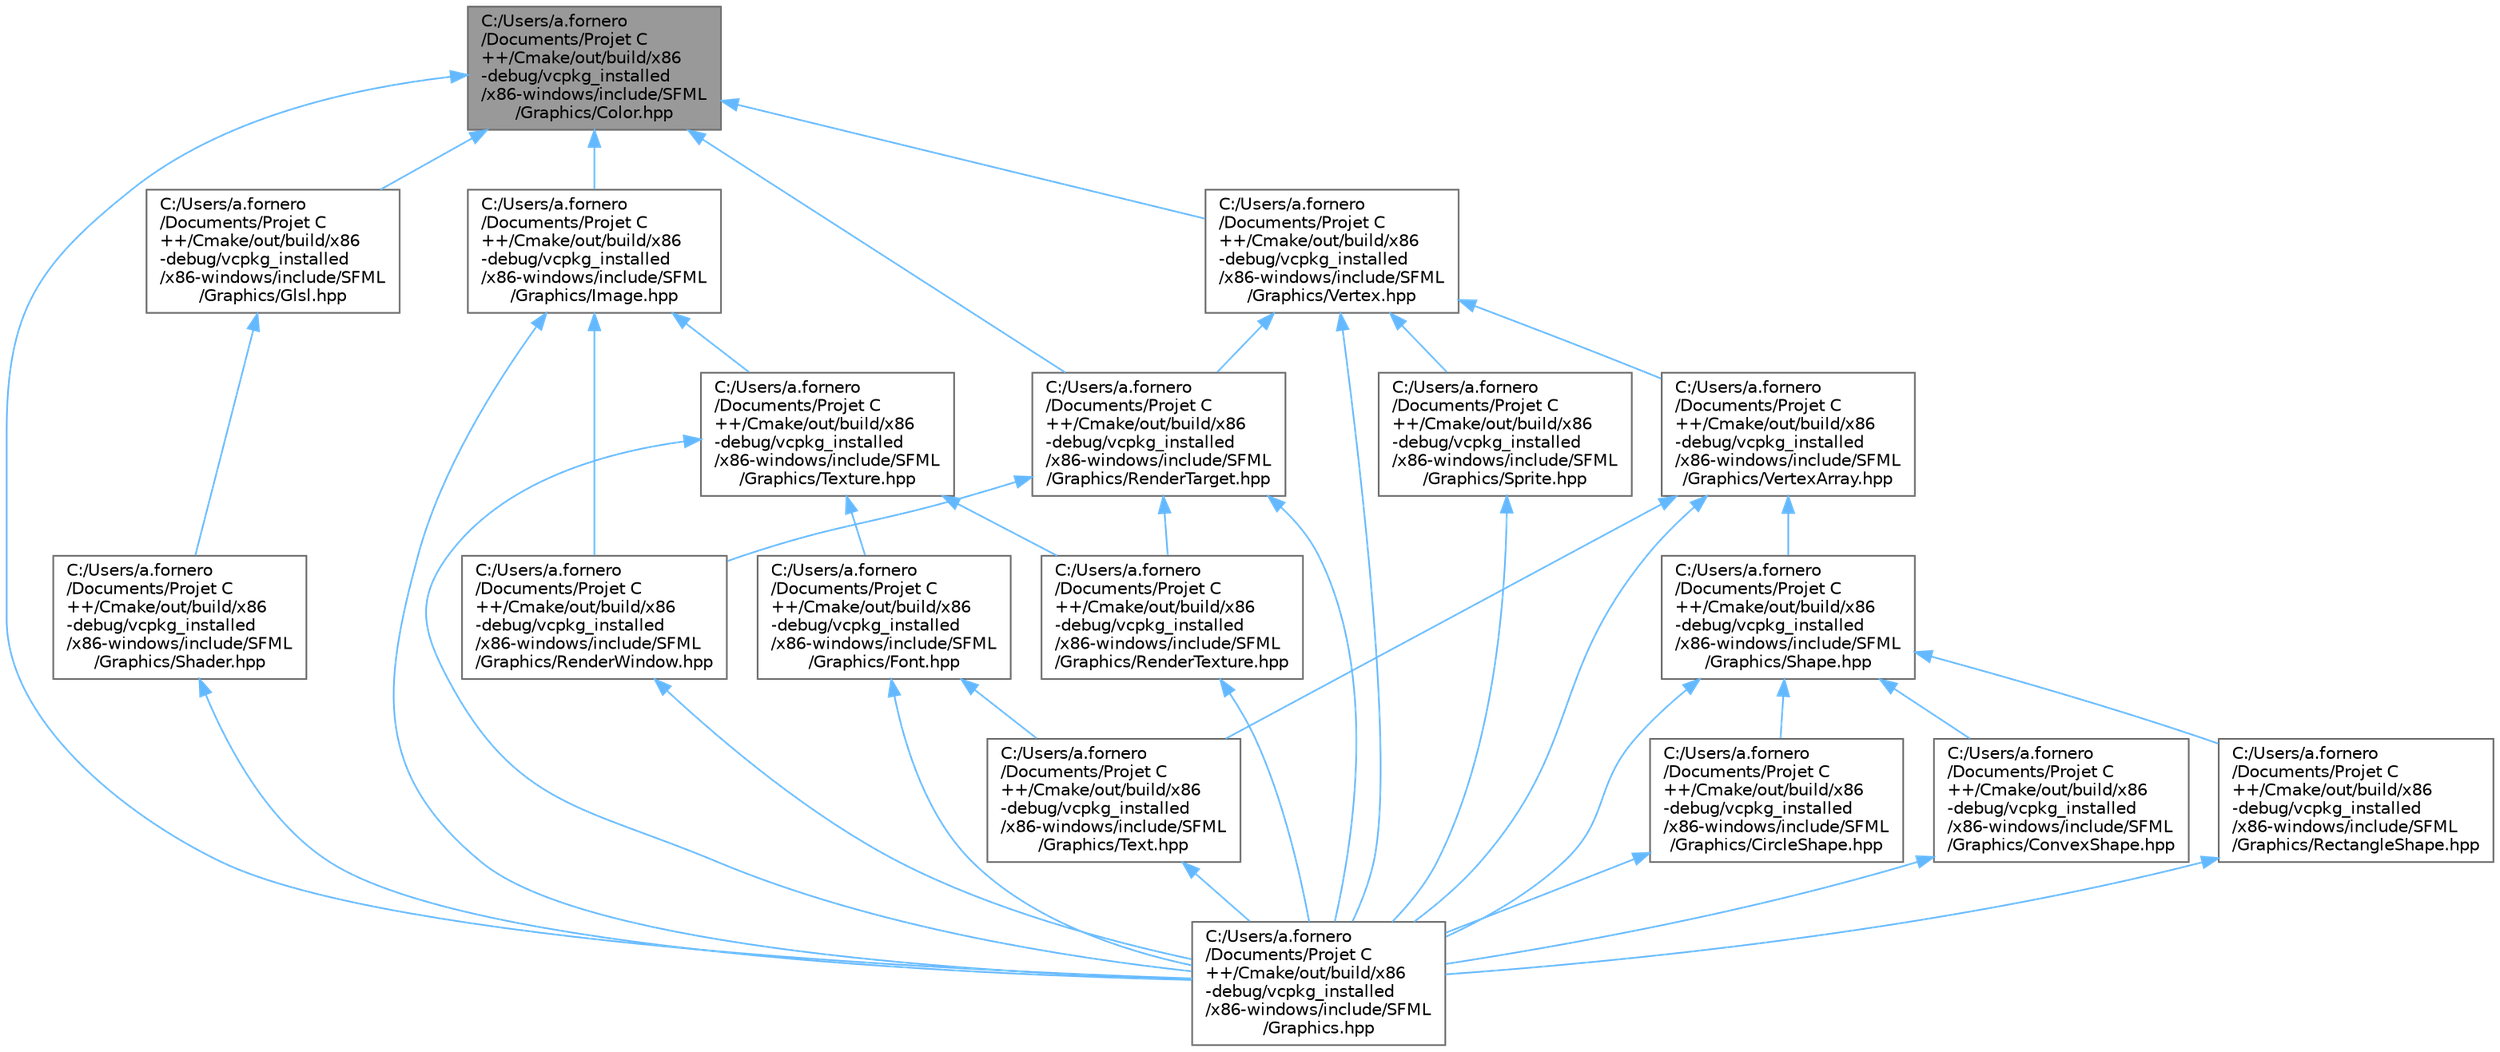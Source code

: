 digraph "C:/Users/a.fornero/Documents/Projet C++/Cmake/out/build/x86-debug/vcpkg_installed/x86-windows/include/SFML/Graphics/Color.hpp"
{
 // LATEX_PDF_SIZE
  bgcolor="transparent";
  edge [fontname=Helvetica,fontsize=10,labelfontname=Helvetica,labelfontsize=10];
  node [fontname=Helvetica,fontsize=10,shape=box,height=0.2,width=0.4];
  Node1 [id="Node000001",label="C:/Users/a.fornero\l/Documents/Projet C\l++/Cmake/out/build/x86\l-debug/vcpkg_installed\l/x86-windows/include/SFML\l/Graphics/Color.hpp",height=0.2,width=0.4,color="gray40", fillcolor="grey60", style="filled", fontcolor="black",tooltip=" "];
  Node1 -> Node2 [id="edge1_Node000001_Node000002",dir="back",color="steelblue1",style="solid",tooltip=" "];
  Node2 [id="Node000002",label="C:/Users/a.fornero\l/Documents/Projet C\l++/Cmake/out/build/x86\l-debug/vcpkg_installed\l/x86-windows/include/SFML\l/Graphics.hpp",height=0.2,width=0.4,color="grey40", fillcolor="white", style="filled",URL="$_graphics_8hpp.html",tooltip=" "];
  Node1 -> Node3 [id="edge2_Node000001_Node000003",dir="back",color="steelblue1",style="solid",tooltip=" "];
  Node3 [id="Node000003",label="C:/Users/a.fornero\l/Documents/Projet C\l++/Cmake/out/build/x86\l-debug/vcpkg_installed\l/x86-windows/include/SFML\l/Graphics/Glsl.hpp",height=0.2,width=0.4,color="grey40", fillcolor="white", style="filled",URL="$_glsl_8hpp.html",tooltip=" "];
  Node3 -> Node4 [id="edge3_Node000003_Node000004",dir="back",color="steelblue1",style="solid",tooltip=" "];
  Node4 [id="Node000004",label="C:/Users/a.fornero\l/Documents/Projet C\l++/Cmake/out/build/x86\l-debug/vcpkg_installed\l/x86-windows/include/SFML\l/Graphics/Shader.hpp",height=0.2,width=0.4,color="grey40", fillcolor="white", style="filled",URL="$_shader_8hpp.html",tooltip=" "];
  Node4 -> Node2 [id="edge4_Node000004_Node000002",dir="back",color="steelblue1",style="solid",tooltip=" "];
  Node1 -> Node5 [id="edge5_Node000001_Node000005",dir="back",color="steelblue1",style="solid",tooltip=" "];
  Node5 [id="Node000005",label="C:/Users/a.fornero\l/Documents/Projet C\l++/Cmake/out/build/x86\l-debug/vcpkg_installed\l/x86-windows/include/SFML\l/Graphics/Image.hpp",height=0.2,width=0.4,color="grey40", fillcolor="white", style="filled",URL="$_image_8hpp.html",tooltip=" "];
  Node5 -> Node2 [id="edge6_Node000005_Node000002",dir="back",color="steelblue1",style="solid",tooltip=" "];
  Node5 -> Node6 [id="edge7_Node000005_Node000006",dir="back",color="steelblue1",style="solid",tooltip=" "];
  Node6 [id="Node000006",label="C:/Users/a.fornero\l/Documents/Projet C\l++/Cmake/out/build/x86\l-debug/vcpkg_installed\l/x86-windows/include/SFML\l/Graphics/RenderWindow.hpp",height=0.2,width=0.4,color="grey40", fillcolor="white", style="filled",URL="$_render_window_8hpp.html",tooltip=" "];
  Node6 -> Node2 [id="edge8_Node000006_Node000002",dir="back",color="steelblue1",style="solid",tooltip=" "];
  Node5 -> Node7 [id="edge9_Node000005_Node000007",dir="back",color="steelblue1",style="solid",tooltip=" "];
  Node7 [id="Node000007",label="C:/Users/a.fornero\l/Documents/Projet C\l++/Cmake/out/build/x86\l-debug/vcpkg_installed\l/x86-windows/include/SFML\l/Graphics/Texture.hpp",height=0.2,width=0.4,color="grey40", fillcolor="white", style="filled",URL="$_texture_8hpp.html",tooltip=" "];
  Node7 -> Node2 [id="edge10_Node000007_Node000002",dir="back",color="steelblue1",style="solid",tooltip=" "];
  Node7 -> Node8 [id="edge11_Node000007_Node000008",dir="back",color="steelblue1",style="solid",tooltip=" "];
  Node8 [id="Node000008",label="C:/Users/a.fornero\l/Documents/Projet C\l++/Cmake/out/build/x86\l-debug/vcpkg_installed\l/x86-windows/include/SFML\l/Graphics/Font.hpp",height=0.2,width=0.4,color="grey40", fillcolor="white", style="filled",URL="$_font_8hpp.html",tooltip=" "];
  Node8 -> Node2 [id="edge12_Node000008_Node000002",dir="back",color="steelblue1",style="solid",tooltip=" "];
  Node8 -> Node9 [id="edge13_Node000008_Node000009",dir="back",color="steelblue1",style="solid",tooltip=" "];
  Node9 [id="Node000009",label="C:/Users/a.fornero\l/Documents/Projet C\l++/Cmake/out/build/x86\l-debug/vcpkg_installed\l/x86-windows/include/SFML\l/Graphics/Text.hpp",height=0.2,width=0.4,color="grey40", fillcolor="white", style="filled",URL="$_text_8hpp.html",tooltip=" "];
  Node9 -> Node2 [id="edge14_Node000009_Node000002",dir="back",color="steelblue1",style="solid",tooltip=" "];
  Node7 -> Node10 [id="edge15_Node000007_Node000010",dir="back",color="steelblue1",style="solid",tooltip=" "];
  Node10 [id="Node000010",label="C:/Users/a.fornero\l/Documents/Projet C\l++/Cmake/out/build/x86\l-debug/vcpkg_installed\l/x86-windows/include/SFML\l/Graphics/RenderTexture.hpp",height=0.2,width=0.4,color="grey40", fillcolor="white", style="filled",URL="$_render_texture_8hpp.html",tooltip=" "];
  Node10 -> Node2 [id="edge16_Node000010_Node000002",dir="back",color="steelblue1",style="solid",tooltip=" "];
  Node1 -> Node11 [id="edge17_Node000001_Node000011",dir="back",color="steelblue1",style="solid",tooltip=" "];
  Node11 [id="Node000011",label="C:/Users/a.fornero\l/Documents/Projet C\l++/Cmake/out/build/x86\l-debug/vcpkg_installed\l/x86-windows/include/SFML\l/Graphics/RenderTarget.hpp",height=0.2,width=0.4,color="grey40", fillcolor="white", style="filled",URL="$_render_target_8hpp.html",tooltip=" "];
  Node11 -> Node2 [id="edge18_Node000011_Node000002",dir="back",color="steelblue1",style="solid",tooltip=" "];
  Node11 -> Node10 [id="edge19_Node000011_Node000010",dir="back",color="steelblue1",style="solid",tooltip=" "];
  Node11 -> Node6 [id="edge20_Node000011_Node000006",dir="back",color="steelblue1",style="solid",tooltip=" "];
  Node1 -> Node12 [id="edge21_Node000001_Node000012",dir="back",color="steelblue1",style="solid",tooltip=" "];
  Node12 [id="Node000012",label="C:/Users/a.fornero\l/Documents/Projet C\l++/Cmake/out/build/x86\l-debug/vcpkg_installed\l/x86-windows/include/SFML\l/Graphics/Vertex.hpp",height=0.2,width=0.4,color="grey40", fillcolor="white", style="filled",URL="$_vertex_8hpp.html",tooltip=" "];
  Node12 -> Node2 [id="edge22_Node000012_Node000002",dir="back",color="steelblue1",style="solid",tooltip=" "];
  Node12 -> Node11 [id="edge23_Node000012_Node000011",dir="back",color="steelblue1",style="solid",tooltip=" "];
  Node12 -> Node13 [id="edge24_Node000012_Node000013",dir="back",color="steelblue1",style="solid",tooltip=" "];
  Node13 [id="Node000013",label="C:/Users/a.fornero\l/Documents/Projet C\l++/Cmake/out/build/x86\l-debug/vcpkg_installed\l/x86-windows/include/SFML\l/Graphics/Sprite.hpp",height=0.2,width=0.4,color="grey40", fillcolor="white", style="filled",URL="$_sprite_8hpp.html",tooltip=" "];
  Node13 -> Node2 [id="edge25_Node000013_Node000002",dir="back",color="steelblue1",style="solid",tooltip=" "];
  Node12 -> Node14 [id="edge26_Node000012_Node000014",dir="back",color="steelblue1",style="solid",tooltip=" "];
  Node14 [id="Node000014",label="C:/Users/a.fornero\l/Documents/Projet C\l++/Cmake/out/build/x86\l-debug/vcpkg_installed\l/x86-windows/include/SFML\l/Graphics/VertexArray.hpp",height=0.2,width=0.4,color="grey40", fillcolor="white", style="filled",URL="$_vertex_array_8hpp.html",tooltip=" "];
  Node14 -> Node2 [id="edge27_Node000014_Node000002",dir="back",color="steelblue1",style="solid",tooltip=" "];
  Node14 -> Node15 [id="edge28_Node000014_Node000015",dir="back",color="steelblue1",style="solid",tooltip=" "];
  Node15 [id="Node000015",label="C:/Users/a.fornero\l/Documents/Projet C\l++/Cmake/out/build/x86\l-debug/vcpkg_installed\l/x86-windows/include/SFML\l/Graphics/Shape.hpp",height=0.2,width=0.4,color="grey40", fillcolor="white", style="filled",URL="$_shape_8hpp.html",tooltip=" "];
  Node15 -> Node2 [id="edge29_Node000015_Node000002",dir="back",color="steelblue1",style="solid",tooltip=" "];
  Node15 -> Node16 [id="edge30_Node000015_Node000016",dir="back",color="steelblue1",style="solid",tooltip=" "];
  Node16 [id="Node000016",label="C:/Users/a.fornero\l/Documents/Projet C\l++/Cmake/out/build/x86\l-debug/vcpkg_installed\l/x86-windows/include/SFML\l/Graphics/CircleShape.hpp",height=0.2,width=0.4,color="grey40", fillcolor="white", style="filled",URL="$_circle_shape_8hpp.html",tooltip=" "];
  Node16 -> Node2 [id="edge31_Node000016_Node000002",dir="back",color="steelblue1",style="solid",tooltip=" "];
  Node15 -> Node17 [id="edge32_Node000015_Node000017",dir="back",color="steelblue1",style="solid",tooltip=" "];
  Node17 [id="Node000017",label="C:/Users/a.fornero\l/Documents/Projet C\l++/Cmake/out/build/x86\l-debug/vcpkg_installed\l/x86-windows/include/SFML\l/Graphics/ConvexShape.hpp",height=0.2,width=0.4,color="grey40", fillcolor="white", style="filled",URL="$_convex_shape_8hpp.html",tooltip=" "];
  Node17 -> Node2 [id="edge33_Node000017_Node000002",dir="back",color="steelblue1",style="solid",tooltip=" "];
  Node15 -> Node18 [id="edge34_Node000015_Node000018",dir="back",color="steelblue1",style="solid",tooltip=" "];
  Node18 [id="Node000018",label="C:/Users/a.fornero\l/Documents/Projet C\l++/Cmake/out/build/x86\l-debug/vcpkg_installed\l/x86-windows/include/SFML\l/Graphics/RectangleShape.hpp",height=0.2,width=0.4,color="grey40", fillcolor="white", style="filled",URL="$_rectangle_shape_8hpp.html",tooltip=" "];
  Node18 -> Node2 [id="edge35_Node000018_Node000002",dir="back",color="steelblue1",style="solid",tooltip=" "];
  Node14 -> Node9 [id="edge36_Node000014_Node000009",dir="back",color="steelblue1",style="solid",tooltip=" "];
}
